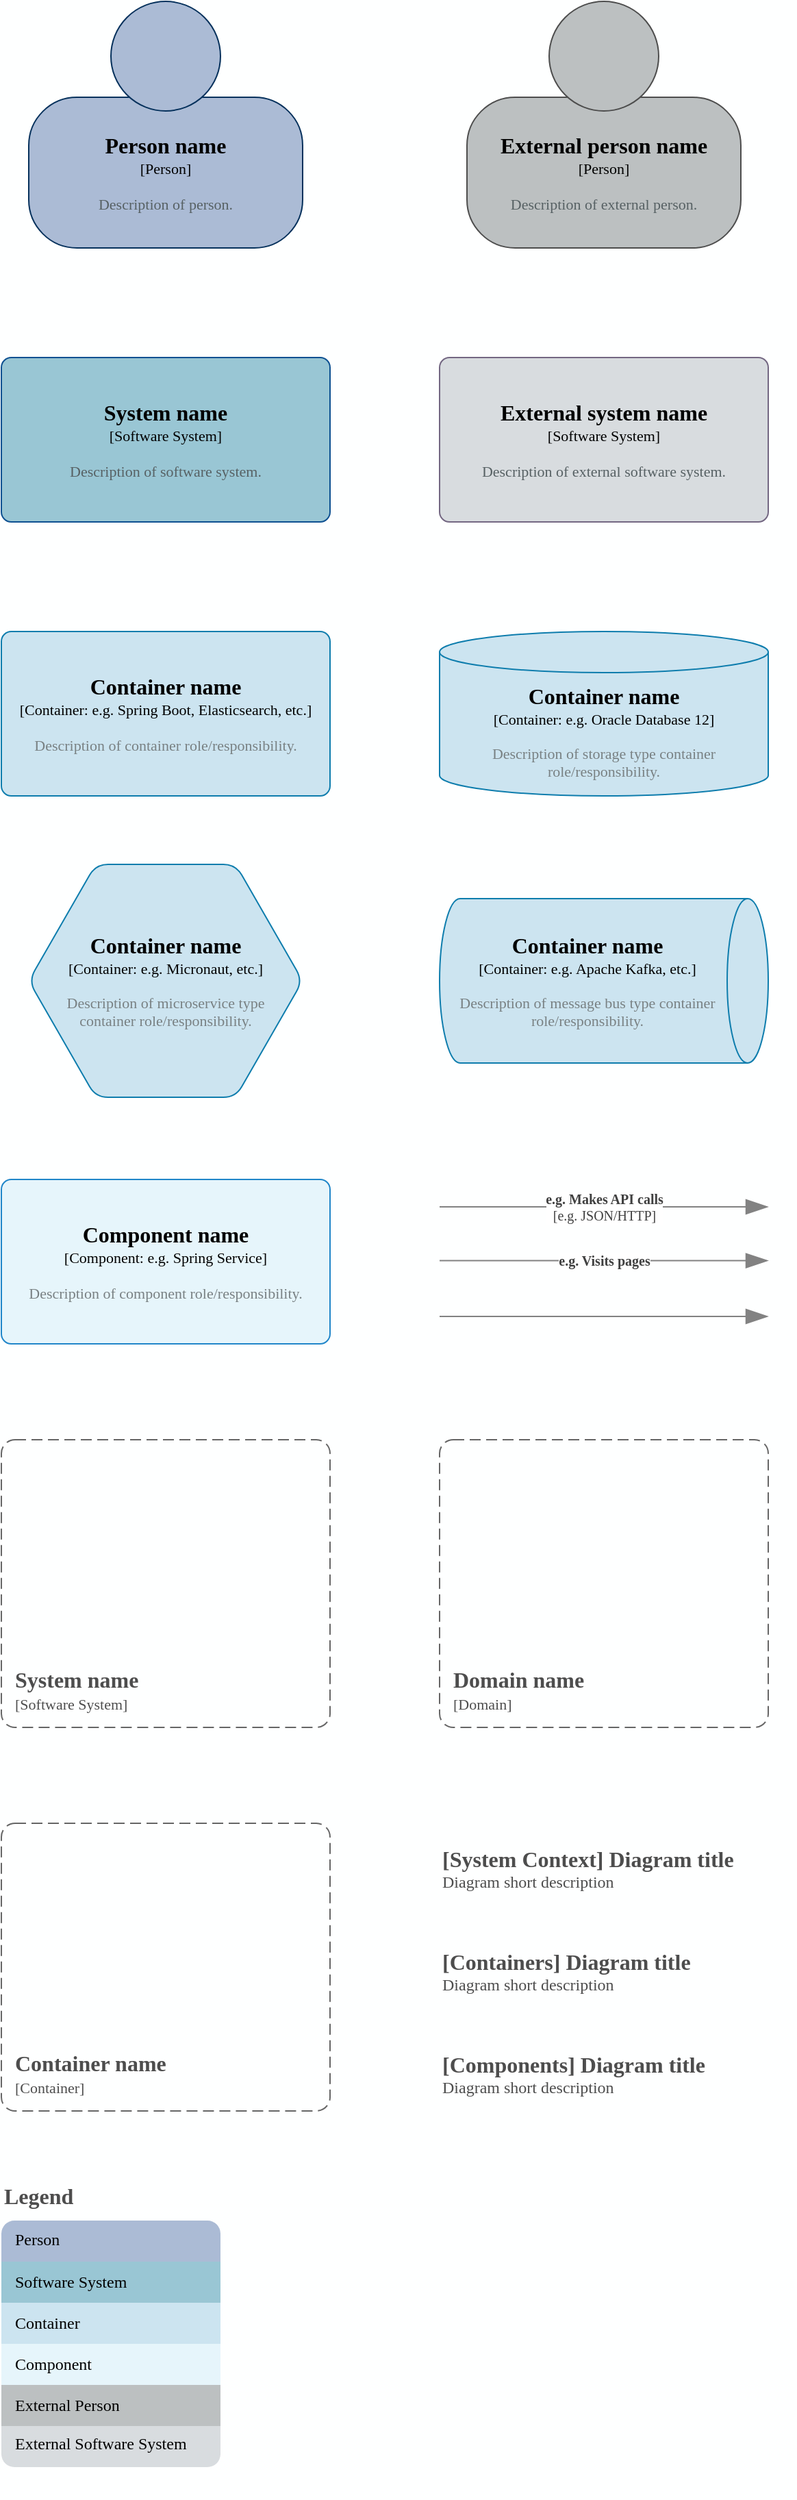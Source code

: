 <mxfile version="14.6.13" type="device"><diagram id="73ydTx5nSYnFFA78_Uml" name="Seite-1"><mxGraphModel dx="1089" dy="969" grid="1" gridSize="10" guides="1" tooltips="1" connect="1" arrows="1" fold="1" page="1" pageScale="1" pageWidth="827" pageHeight="1169" background="#FEFFFF" math="0" shadow="0"><root><mxCell id="0"/><mxCell id="1" parent="0"/><object label="&lt;font style=&quot;font-size: 16px&quot;&gt;&lt;b&gt;%A_NAME%&lt;/b&gt;&lt;/font&gt;&lt;br&gt;&lt;div&gt;&lt;font style=&quot;font-size: 11px&quot;&gt;[Person]&lt;/font&gt;&lt;/div&gt;&lt;div style=&quot;font-size: 10px&quot;&gt;&lt;br&gt;&lt;/div&gt;&lt;div style=&quot;font-size: 11px&quot;&gt;&lt;font color=&quot;#576164&quot;&gt;%B_DESCRIPTION%&lt;/font&gt;&lt;/div&gt;" A_NAME="Person name" B_DESCRIPTION="Description of person." placeholders="1" id="W_x0jjGZSHJFSTTqYkmq-1"><mxCell style="shape=stencil(tZTRUsMgEEW/hsdmCNimr06s/4Fka3aSQAZwWv16STYZRaXjaDuTl3sXTu6SJUzWvlUjMMGNGoDJBybEoDRCJ3fbjb7bjOC8NdGNS1qql3tO+kRa8EUrP4IOZB7xDA3ZPjjbwQmbsADQtOAwTFV5YPw+rpkeWWtrTCSgNT6pfKpHmEIT9/IzwXixpde8LppUzI0DBHBLZnKZePw9OMUW1bXA5a3AvBDpWZTXI98MXP2DLOvo5IZG1k9Kd8/OvpjmxzxzxU0Tm/nmVWbO13tQrnPvtMe35fZIcfkUjtj3dCNyDWVix63WwYV+oO9x9PDRze7LCCfd7NNmVvn32N/SzS79XmbjHQ==);whiteSpace=wrap;html=1;rounded=1;fontColor=#000000;arcSize=30;allowArrows=0;rotatable=0;spacingTop=70;aspect=fixed;editable=1;metaEdit=1;resizable=0;strokeColor=#06315C;fillColor=#ABBBD5;recursiveResize=0;expand=0;fontFamily=Calibri;" parent="1" vertex="1"><mxGeometry x="20" y="20" width="200" height="180" as="geometry"/></mxCell></object><object label="&lt;font style=&quot;font-size: 16px&quot;&gt;&lt;b&gt;%A_NAME%&lt;/b&gt;&lt;/font&gt;&lt;br&gt;&lt;div&gt;&lt;font style=&quot;font-size: 11px&quot;&gt;[Person]&lt;/font&gt;&lt;/div&gt;&lt;div style=&quot;font-size: 10px&quot;&gt;&lt;br&gt;&lt;/div&gt;&lt;div style=&quot;font-size: 11px&quot;&gt;&lt;font color=&quot;#576164&quot;&gt;%B_DESCRIPTION%&lt;/font&gt;&lt;/div&gt;" A_NAME="External person name" B_DESCRIPTION="Description of external person." placeholders="1" id="W_x0jjGZSHJFSTTqYkmq-2"><mxCell style="shape=stencil(tZTRUsMgEEW/hsdmCNimr06s/4Fka3aSQAZwWv16STYZRaXjaDuTl3sXTu6SJUzWvlUjMMGNGoDJBybEoDRCJ3fbjb7bjOC8NdGNS1qql3tO+kRa8EUrP4IOZB7xDA3ZPjjbwQmbsADQtOAwTFV5YPw+rpkeWWtrTCSgNT6pfKpHmEIT9/IzwXixpde8LppUzI0DBHBLZnKZePw9OMUW1bXA5a3AvBDpWZTXI98MXP2DLOvo5IZG1k9Kd8/OvpjmxzxzxU0Tm/nmVWbO13tQrnPvtMe35fZIcfkUjtj3dCNyDWVix63WwYV+oO9x9PDRze7LCCfd7NNmVvn32N/SzS79XmbjHQ==);whiteSpace=wrap;html=1;rounded=1;fontColor=#000000;arcSize=30;allowArrows=0;rotatable=0;spacingTop=70;aspect=fixed;editable=1;metaEdit=1;resizable=0;fillColor=#BCC0C1;strokeColor=#4D4D4D;recursiveResize=0;expand=0;fontFamily=Calibri;" parent="1" vertex="1"><mxGeometry x="340" y="20" width="200" height="180" as="geometry"/></mxCell></object><object label="&lt;font style=&quot;font-size: 16px&quot;&gt;&lt;b&gt;%A_NAME%&lt;/b&gt;&lt;/font&gt;&lt;br&gt;&lt;div&gt;&lt;font style=&quot;font-size: 11px&quot;&gt;[Software System]&lt;/font&gt;&lt;/div&gt;&lt;div style=&quot;font-size: 10px&quot;&gt;&lt;br&gt;&lt;/div&gt;&lt;div style=&quot;font-size: 11px&quot;&gt;&lt;font color=&quot;#576164&quot;&gt;%B_DESCRIPTION%&lt;/font&gt;&lt;/div&gt;" placeholders="1" A_NAME="System name" B_DESCRIPTION="Description of software system." id="W_x0jjGZSHJFSTTqYkmq-3"><mxCell style="rounded=1;whiteSpace=wrap;html=1;fontColor=#000000;arcSize=6;metaEdit=1;points=[[0.25,0,0],[0.5,0,0],[0.75,0,0],[1,0.25,0],[1,0.5,0],[1,0.75,0],[0.75,1,0],[0.5,1,0],[0.25,1,0],[0,0.75,0],[0,0.5,0],[0,0.25,0]];resizable=0;editable=1;movableLabel=0;allowArrows=0;rotatable=0;imageWidth=24;fillColor=#99C6D4;strokeColor=#0D5091;expand=0;recursiveResize=0;fontFamily=Calibri;" parent="1" vertex="1"><mxGeometry y="280" width="240" height="120" as="geometry"/></mxCell></object><object label="&lt;font style=&quot;font-size: 16px&quot;&gt;&lt;b&gt;%A_NAME%&lt;/b&gt;&lt;/font&gt;&lt;br&gt;&lt;div&gt;&lt;font style=&quot;font-size: 11px&quot;&gt;[Software System]&lt;/font&gt;&lt;/div&gt;&lt;div style=&quot;font-size: 10px&quot;&gt;&lt;br&gt;&lt;/div&gt;&lt;div style=&quot;font-size: 11px&quot;&gt;&lt;font color=&quot;#576164&quot;&gt;%B_DESCRIPTION%&lt;/font&gt;&lt;/div&gt;" placeholders="1" A_NAME="External system name" B_DESCRIPTION="Description of external software system." id="W_x0jjGZSHJFSTTqYkmq-4"><mxCell style="rounded=1;whiteSpace=wrap;html=1;fontColor=#000000;arcSize=6;metaEdit=1;points=[[0.25,0,0],[0.5,0,0],[0.75,0,0],[1,0.25,0],[1,0.5,0],[1,0.75,0],[0.75,1,0],[0.5,1,0],[0.25,1,0],[0,0.75,0],[0,0.5,0],[0,0.25,0]];resizable=0;editable=1;movableLabel=0;allowArrows=0;rotatable=0;fillColor=#D8DCDF;strokeColor=#736782;recursiveResize=0;expand=0;fontFamily=Calibri;" parent="1" vertex="1"><mxGeometry x="320" y="280" width="240" height="120" as="geometry"/></mxCell></object><object label="&lt;font style=&quot;font-size: 16px&quot;&gt;&lt;b&gt;&lt;font style=&quot;font-size: 16px&quot;&gt;&lt;span&gt;%A_NAME%&lt;/span&gt;&lt;/font&gt;&lt;/b&gt;&lt;/font&gt;&lt;br&gt;&lt;div&gt;&lt;font style=&quot;font-size: 11px&quot;&gt;[Container: %B_TECHNOLOGY%]&lt;/font&gt;&lt;/div&gt;&lt;div style=&quot;font-size: 10px&quot;&gt;&lt;br&gt;&lt;/div&gt;&lt;div style=&quot;font-size: 11px&quot;&gt;&lt;font color=&quot;#798183&quot;&gt;%C_DESCRIPTION%&lt;/font&gt;&lt;/div&gt;" placeholders="1" A_NAME="Container name" C_DESCRIPTION="Description of container role/responsibility." B_TECHNOLOGY="e.g. Spring Boot, Elasticsearch, etc." id="W_x0jjGZSHJFSTTqYkmq-5"><mxCell style="rounded=1;whiteSpace=wrap;html=1;fontColor=#000000;arcSize=6;metaEdit=1;points=[[0.25,0,0],[0.5,0,0],[0.75,0,0],[1,0.25,0],[1,0.5,0],[1,0.75,0],[0.75,1,0],[0.5,1,0],[0.25,1,0],[0,0.75,0],[0,0.5,0],[0,0.25,0]];resizable=0;editable=1;movableLabel=0;allowArrows=0;rotatable=0;autosize=0;fillColor=#CCE4F0;strokeColor=#0E7DAD;expand=0;recursiveResize=0;fontFamily=Calibri;" parent="1" vertex="1"><mxGeometry y="480" width="240" height="120" as="geometry"/></mxCell></object><object label="&lt;font style=&quot;font-size: 16px&quot;&gt;&lt;b&gt;&lt;font style=&quot;font-size: 16px&quot;&gt;&lt;span&gt;%A_NAME%&lt;/span&gt;&lt;/font&gt;&lt;/b&gt;&lt;/font&gt;&lt;br&gt;&lt;div&gt;&lt;font style=&quot;font-size: 11px&quot;&gt;[Container: %B_TECHNOLOGY%]&lt;/font&gt;&lt;/div&gt;&lt;div style=&quot;font-size: 10px&quot;&gt;&lt;br&gt;&lt;/div&gt;&lt;div style=&quot;font-size: 11px&quot;&gt;&lt;font color=&quot;#798183&quot;&gt;%C_DESCRIPTION%&lt;/font&gt;&lt;/div&gt;" A_NAME="Container name" B_TECHNOLOGY="e.g. Oracle Database 12" C_DESCRIPTION="Description of storage type container role/responsibility." placeholders="1" id="W_x0jjGZSHJFSTTqYkmq-6"><mxCell style="shape=cylinder3;whiteSpace=wrap;html=1;boundedLbl=1;backgroundOutline=1;size=15;rounded=1;fontColor=#000000;arcSize=6;autosize=0;metaEdit=1;resizable=0;rotatable=0;allowArrows=0;fillColor=#CCE4F0;strokeColor=#0E7DAD;spacingTop=0;recursiveResize=0;expand=0;fontFamily=Calibri;" parent="1" vertex="1"><mxGeometry x="320" y="480" width="240" height="120" as="geometry"/></mxCell></object><object label="&lt;font style=&quot;font-size: 16px&quot;&gt;&lt;b&gt;&lt;font style=&quot;font-size: 16px&quot;&gt;&lt;span&gt;%A_NAME%&lt;/span&gt;&lt;/font&gt;&lt;/b&gt;&lt;/font&gt;&lt;br&gt;&lt;div&gt;&lt;font style=&quot;font-size: 11px&quot;&gt;[Container: %B_TECHNOLOGY%]&lt;/font&gt;&lt;/div&gt;&lt;div style=&quot;font-size: 10px&quot;&gt;&lt;br&gt;&lt;/div&gt;&lt;div style=&quot;font-size: 11px&quot;&gt;&lt;font color=&quot;#798183&quot;&gt;%C_DESCRIPTION%&lt;/font&gt;&lt;/div&gt;" placeholders="1" A_NAME="Container name" B_TECHNOLOGY="e.g. Micronaut, etc." C_DESCRIPTION="Description of microservice type container role/responsibility." id="W_x0jjGZSHJFSTTqYkmq-7"><mxCell style="shape=hexagon;perimeter=hexagonPerimeter2;whiteSpace=wrap;html=1;fixedSize=1;fontFamily=Calibri;fontSize=12;fontColor=#000000;strokeColor=#0E7DAD;gradientColor=none;size=48.952;rounded=1;fillColor=#CCE4F0;arcSize=18;allowArrows=0;connectable=1;expand=0;recursiveResize=0;metaEdit=1;editable=1;rotatable=0;spacing=10;resizable=0;" parent="1" vertex="1"><mxGeometry x="20" y="650" width="200" height="170" as="geometry"/></mxCell></object><object label="&lt;font style=&quot;font-size: 16px&quot;&gt;&lt;b&gt;&lt;font style=&quot;font-size: 16px&quot;&gt;&lt;span&gt;%A_NAME%&lt;/span&gt;&lt;/font&gt;&lt;/b&gt;&lt;/font&gt;&lt;br&gt;&lt;div&gt;&lt;font style=&quot;font-size: 11px&quot;&gt;[Container: %B_TECHNOLOGY%]&lt;/font&gt;&lt;/div&gt;&lt;div style=&quot;font-size: 10px&quot;&gt;&lt;br&gt;&lt;/div&gt;&lt;div style=&quot;font-size: 11px&quot;&gt;&lt;font color=&quot;#798183&quot;&gt;%C_DESCRIPTION%&lt;/font&gt;&lt;/div&gt;" A_NAME="Container name" B_TECHNOLOGY="e.g. Apache Kafka, etc." C_DESCRIPTION="Description of message bus type container role/responsibility." placeholders="1" id="W_x0jjGZSHJFSTTqYkmq-8"><mxCell style="shape=cylinder3;whiteSpace=wrap;html=1;boundedLbl=1;backgroundOutline=0;size=15;fontFamily=Calibri;fontSize=12;fontColor=#000000;strokeColor=#0E7DAD;rounded=1;fillColor=#CCE4F0;arcSize=6;rotation=90;textDirection=ltr;verticalAlign=middle;horizontal=0;allowArrows=0;recursiveResize=0;expand=0;resizable=0;rotatable=0;metaEdit=1;" parent="1" vertex="1"><mxGeometry x="380" y="615" width="120" height="240" as="geometry"/></mxCell></object><object label="&lt;div&gt;&lt;b&gt;%A_DESCRIPTION%&lt;/b&gt;&lt;br&gt;&lt;/div&gt;&lt;div&gt;[%B_TECHNOLOGY%]&lt;/div&gt;" placeholders="1" A_DESCRIPTION="e.g. Makes API calls" B_TECHNOLOGY="e.g. JSON/HTTP" id="W_x0jjGZSHJFSTTqYkmq-10"><mxCell style="endArrow=blockThin;html=1;fontSize=10;fontColor=#404040;strokeWidth=1;endFill=1;strokeColor=#828282;elbow=vertical;metaEdit=1;endSize=14;startSize=14;jumpStyle=arc;jumpSize=16;fontFamily=Calibri;" parent="1" edge="1"><mxGeometry width="50" height="50" relative="1" as="geometry"><mxPoint x="320" y="900" as="sourcePoint"/><mxPoint x="560" y="900" as="targetPoint"/></mxGeometry></mxCell></object><object label="&lt;div&gt;&lt;b&gt;%A_DESCRIPTION%&lt;/b&gt;&lt;br&gt;&lt;/div&gt;" placeholders="1" A_DESCRIPTION="e.g. Visits pages" id="W_x0jjGZSHJFSTTqYkmq-11"><mxCell style="endArrow=blockThin;html=1;fontSize=10;fontColor=#404040;strokeWidth=1;endFill=1;strokeColor=#828282;elbow=vertical;metaEdit=1;backgroundOutline=0;editable=1;endSize=14;startSize=14;jumpStyle=arc;jumpSize=16;fontFamily=Calibri;" parent="1" edge="1"><mxGeometry width="50" height="50" relative="1" as="geometry"><mxPoint x="320" y="939.29" as="sourcePoint"/><mxPoint x="560" y="939.29" as="targetPoint"/></mxGeometry></mxCell></object><mxCell id="W_x0jjGZSHJFSTTqYkmq-12" value="" style="endArrow=blockThin;html=1;fontSize=10;fontColor=#404040;strokeColor=#828282;strokeWidth=1;endFill=1;endSize=14;startSize=14;jumpStyle=arc;jumpSize=16;fontFamily=Calibri;" parent="1" edge="1"><mxGeometry width="50" height="50" relative="1" as="geometry"><mxPoint x="320" y="980" as="sourcePoint"/><mxPoint x="560" y="980" as="targetPoint"/></mxGeometry></mxCell><object label="&lt;div style=&quot;font-size: 16px&quot; align=&quot;left&quot;&gt;&lt;font style=&quot;font-size: 16px&quot; color=&quot;#4D4D4D&quot;&gt;&lt;b&gt;%A_NAME%&lt;br&gt;&lt;/b&gt;&lt;/font&gt;&lt;/div&gt;&lt;div align=&quot;left&quot;&gt;&lt;font style=&quot;font-size: 11px&quot; color=&quot;#4D4D4D&quot;&gt;[Software System]&lt;/font&gt;&lt;/div&gt;" placeholders="1" A_NAME="System name" id="W_x0jjGZSHJFSTTqYkmq-13"><mxCell style="rounded=1;whiteSpace=wrap;html=1;dashed=1;arcSize=20;fillColor=none;strokeColor=#666666;fontColor=#333333;labelBackgroundColor=none;align=left;verticalAlign=bottom;labelBorderColor=none;spacingTop=0;spacing=10;dashPattern=8 4;metaEdit=1;rotatable=0;perimeter=rectanglePerimeter;noLabel=0;labelPadding=0;allowArrows=0;connectable=0;expand=0;recursiveResize=0;editable=1;pointerEvents=0;absoluteArcSize=1;fontFamily=Calibri;" parent="1" vertex="1"><mxGeometry y="1070" width="240" height="210" as="geometry"/></mxCell></object><object label="&lt;div style=&quot;font-size: 16px&quot; align=&quot;left&quot;&gt;&lt;font style=&quot;font-size: 16px&quot; color=&quot;#4D4D4D&quot;&gt;&lt;b&gt;%A_NAME%&lt;br&gt;&lt;/b&gt;&lt;/font&gt;&lt;/div&gt;&lt;div align=&quot;left&quot;&gt;&lt;font style=&quot;font-size: 11px&quot; color=&quot;#4D4D4D&quot;&gt;[Container]&lt;/font&gt;&lt;/div&gt;" placeholders="1" A_NAME="Container name" id="W_x0jjGZSHJFSTTqYkmq-14"><mxCell style="rounded=1;whiteSpace=wrap;html=1;dashed=1;arcSize=20;fillColor=none;strokeColor=#666666;fontColor=#333333;labelBackgroundColor=none;align=left;verticalAlign=bottom;labelBorderColor=none;spacingTop=0;spacing=10;dashPattern=8 4;metaEdit=1;rotatable=0;perimeter=rectanglePerimeter;noLabel=0;labelPadding=0;allowArrows=0;connectable=0;expand=0;recursiveResize=0;editable=1;pointerEvents=0;absoluteArcSize=1;fontFamily=Calibri;" parent="1" vertex="1"><mxGeometry y="1350" width="240" height="210" as="geometry"/></mxCell></object><object label="&lt;div&gt;&lt;font color=&quot;#4D4D4D&quot;&gt;&lt;b style=&quot;font-size: 16px&quot;&gt;&lt;font style=&quot;font-size: 16px&quot;&gt;[System Context] %A_C1_DIAGRAM_NAME%&lt;br&gt;&lt;/font&gt;&lt;/b&gt;&lt;/font&gt;&lt;/div&gt;&lt;div&gt;&lt;font style=&quot;font-size: 12px&quot; color=&quot;#4D4D4D&quot;&gt;%B_C1_DIAGRAM_DESCRIPTION%&lt;br&gt;&lt;/font&gt;&lt;/div&gt;" A_C1_DIAGRAM_NAME="Diagram title" B_C1_DIAGRAM_DESCRIPTION="Diagram short description" placeholders="1" id="W_x0jjGZSHJFSTTqYkmq-15"><mxCell style="text;html=1;strokeColor=none;fillColor=none;align=left;verticalAlign=top;whiteSpace=wrap;rounded=0;metaEdit=1;allowArrows=0;resizable=1;rotatable=0;connectable=0;recursiveResize=0;expand=0;pointerEvents=0;fontFamily=Calibri;" parent="1" vertex="1"><mxGeometry x="320" y="1360" width="260" height="40" as="geometry"/></mxCell></object><object label="&lt;div style=&quot;font-size: 16px&quot;&gt;&lt;font style=&quot;font-size: 16px&quot; color=&quot;#4D4D4D&quot;&gt;&lt;b&gt;&lt;font style=&quot;font-size: 16px&quot;&gt;[Containers] %A_C2_DIAGRAM_NAME%&lt;br&gt;&lt;/font&gt;&lt;/b&gt;&lt;/font&gt;&lt;/div&gt;&lt;div&gt;&lt;font style=&quot;font-size: 12px&quot; color=&quot;#4D4D4D&quot;&gt;%B_C2_DIAGRAM_DESCRIPTION%&lt;br&gt;&lt;/font&gt;&lt;/div&gt;" placeholders="1" A_C2_DIAGRAM_NAME="Diagram title" B_C2_DIAGRAM_DESCRIPTION="Diagram short description" id="W_x0jjGZSHJFSTTqYkmq-16"><mxCell style="text;html=1;strokeColor=none;fillColor=none;align=left;verticalAlign=top;whiteSpace=wrap;rounded=0;metaEdit=1;allowArrows=0;resizable=1;rotatable=0;pointerEvents=0;expand=0;recursiveResize=0;connectable=0;fontFamily=Calibri;" parent="1" vertex="1"><mxGeometry x="320" y="1435" width="260" height="40" as="geometry"/></mxCell></object><object label="&lt;div style=&quot;font-size: 16px&quot;&gt;&lt;font style=&quot;font-size: 16px&quot; color=&quot;#4D4D4D&quot;&gt;&lt;b&gt;&lt;font style=&quot;font-size: 16px&quot;&gt;[Components] %A_C3_DIAGRAM_NAME%&lt;br&gt;&lt;/font&gt;&lt;/b&gt;&lt;/font&gt;&lt;/div&gt;&lt;div&gt;&lt;font style=&quot;font-size: 12px&quot; color=&quot;#4D4D4D&quot;&gt;%B_C3_DIAGRAM_DESCRIPTION%&lt;br&gt;&lt;/font&gt;&lt;/div&gt;" placeholders="1" A_C3_DIAGRAM_NAME="Diagram title" B_C3_DIAGRAM_DESCRIPTION="Diagram short description" id="W_x0jjGZSHJFSTTqYkmq-17"><mxCell style="text;html=1;strokeColor=none;fillColor=none;align=left;verticalAlign=top;whiteSpace=wrap;rounded=0;metaEdit=1;allowArrows=0;resizable=1;connectable=0;recursiveResize=0;expand=0;rotatable=0;pointerEvents=0;fontFamily=Calibri;" parent="1" vertex="1"><mxGeometry x="320" y="1510" width="260" height="40" as="geometry"/></mxCell></object><mxCell id="W_x0jjGZSHJFSTTqYkmq-18" value="" style="group;allowArrows=0;recursiveResize=0;dropTarget=0;expand=0;editable=0;resizable=0;rotatable=0;fontFamily=Calibri;" parent="1" vertex="1" connectable="0"><mxGeometry y="1610" width="160" height="210" as="geometry"/></mxCell><mxCell id="W_x0jjGZSHJFSTTqYkmq-19" value="&lt;span style=&quot;font-size: 12px;&quot;&gt;&lt;font style=&quot;font-size: 12px;&quot;&gt;External Software System&lt;br style=&quot;font-size: 12px;&quot;&gt;&lt;/font&gt;&lt;/span&gt;" style="rounded=1;whiteSpace=wrap;html=1;metaEdit=0;editable=0;resizable=0;rotatable=0;allowArrows=0;fontStyle=0;fontSize=12;align=left;spacing=5;strokeColor=none;arcSize=24;spacingBottom=-5;spacingLeft=5;connectable=0;fillColor=#D8DCDF;fontColor=#000000;fontFamily=Calibri;" parent="W_x0jjGZSHJFSTTqYkmq-18" vertex="1"><mxGeometry y="170" width="160" height="40" as="geometry"/></mxCell><mxCell id="W_x0jjGZSHJFSTTqYkmq-20" value="&lt;span style=&quot;font-size: 12px;&quot;&gt;&lt;font style=&quot;font-size: 12px;&quot;&gt;External Person&lt;br style=&quot;font-size: 12px;&quot;&gt;&lt;/font&gt;&lt;/span&gt;" style="rounded=0;whiteSpace=wrap;html=1;metaEdit=0;editable=0;resizable=0;rotatable=0;allowArrows=0;fontStyle=0;fontSize=12;align=left;spacing=5;strokeColor=none;spacingLeft=5;connectable=0;fillColor=#BCC0C1;fontColor=#000000;fontFamily=Calibri;" parent="W_x0jjGZSHJFSTTqYkmq-18" vertex="1"><mxGeometry y="150" width="160" height="30" as="geometry"/></mxCell><mxCell id="W_x0jjGZSHJFSTTqYkmq-21" value="&lt;span style=&quot;font-size: 12px;&quot;&gt;&lt;font style=&quot;font-size: 12px;&quot;&gt;Person&lt;br style=&quot;font-size: 12px;&quot;&gt;&lt;/font&gt;&lt;/span&gt;" style="rounded=1;whiteSpace=wrap;html=1;metaEdit=0;editable=0;resizable=0;rotatable=0;allowArrows=0;fontStyle=0;fontSize=12;align=left;spacing=5;strokeColor=none;absoluteArcSize=0;arcSize=24;verticalAlign=middle;spacingLeft=5;spacingTop=-12;container=0;connectable=0;fillColor=#ABBBD5;fontColor=#000000;fontFamily=Calibri;" parent="W_x0jjGZSHJFSTTqYkmq-18" vertex="1"><mxGeometry y="30" width="160" height="40" as="geometry"/></mxCell><mxCell id="W_x0jjGZSHJFSTTqYkmq-22" value="&lt;span style=&quot;font-size: 12px;&quot;&gt;&lt;font style=&quot;font-size: 12px;&quot;&gt;Software System&lt;/font&gt;&lt;/span&gt;" style="rounded=0;whiteSpace=wrap;html=1;metaEdit=0;editable=0;resizable=0;rotatable=0;allowArrows=0;fontStyle=0;fontSize=12;align=left;spacing=5;strokeColor=none;spacingLeft=5;connectable=0;fillColor=#99C6D4;fontColor=#000000;fontFamily=Calibri;" parent="W_x0jjGZSHJFSTTqYkmq-18" vertex="1"><mxGeometry y="60" width="160" height="30" as="geometry"/></mxCell><mxCell id="W_x0jjGZSHJFSTTqYkmq-23" value="&lt;span style=&quot;font-size: 12px;&quot;&gt;&lt;font style=&quot;font-size: 12px;&quot;&gt;Container&lt;/font&gt;&lt;/span&gt;" style="rounded=0;whiteSpace=wrap;html=1;metaEdit=0;editable=0;resizable=0;rotatable=0;allowArrows=0;fontStyle=0;fontSize=12;align=left;spacing=5;strokeColor=none;spacingLeft=5;connectable=0;fillColor=#CCE4F0;fontColor=#000000;fontFamily=Calibri;" parent="W_x0jjGZSHJFSTTqYkmq-18" vertex="1"><mxGeometry y="90" width="160" height="30" as="geometry"/></mxCell><mxCell id="W_x0jjGZSHJFSTTqYkmq-24" value="&lt;font style=&quot;font-size: 12px;&quot;&gt;Component&lt;/font&gt;" style="rounded=0;whiteSpace=wrap;html=1;metaEdit=0;editable=0;resizable=0;rotatable=0;allowArrows=0;fontStyle=0;fontSize=12;align=left;spacing=5;strokeColor=none;spacingLeft=5;connectable=0;fillColor=#E6F5FB;fontColor=#000000;fontFamily=Calibri;" parent="W_x0jjGZSHJFSTTqYkmq-18" vertex="1"><mxGeometry y="120" width="160" height="30" as="geometry"/></mxCell><mxCell id="W_x0jjGZSHJFSTTqYkmq-25" value="&lt;div style=&quot;font-size: 16px&quot;&gt;&lt;font style=&quot;font-size: 16px&quot;&gt;Legend&lt;/font&gt;&lt;/div&gt;&lt;div style=&quot;font-size: 16px&quot;&gt;&lt;font style=&quot;font-size: 16px&quot;&gt;&lt;br&gt;&lt;/font&gt;&lt;/div&gt;&lt;div style=&quot;font-size: 16px&quot;&gt;&lt;font style=&quot;font-size: 16px&quot;&gt;&lt;br&gt;&lt;/font&gt;&lt;/div&gt;&lt;div style=&quot;font-size: 16px&quot;&gt;&lt;font style=&quot;font-size: 16px&quot;&gt;&lt;br&gt;&lt;/font&gt;&lt;/div&gt;&lt;div style=&quot;font-size: 16px&quot;&gt;&lt;font style=&quot;font-size: 16px&quot;&gt;&lt;br&gt;&lt;/font&gt;&lt;/div&gt;&lt;div style=&quot;font-size: 16px&quot;&gt;&lt;font style=&quot;font-size: 16px&quot;&gt;&lt;br&gt;&lt;/font&gt;&lt;/div&gt;&lt;div style=&quot;font-size: 16px&quot;&gt;&lt;font style=&quot;font-size: 16px&quot;&gt;&lt;br&gt;&lt;/font&gt;&lt;/div&gt;&lt;div style=&quot;font-size: 16px&quot;&gt;&lt;font style=&quot;font-size: 16px&quot;&gt;&lt;br&gt;&lt;/font&gt;&lt;/div&gt;&lt;div style=&quot;font-size: 16px&quot;&gt;&lt;font style=&quot;font-size: 16px&quot;&gt;&lt;br&gt;&lt;/font&gt;&lt;/div&gt;&lt;div style=&quot;font-size: 16px&quot;&gt;&lt;font style=&quot;font-size: 16px&quot;&gt;&lt;br&gt;&lt;/font&gt;&lt;/div&gt;&lt;div style=&quot;font-size: 16px&quot;&gt;&lt;font style=&quot;font-size: 16px&quot;&gt;&lt;br&gt;&lt;/font&gt;&lt;/div&gt;&lt;div style=&quot;font-size: 16px&quot;&gt;&lt;font style=&quot;font-size: 16px&quot;&gt;&lt;br&gt;&lt;/font&gt;&lt;/div&gt;" style="text;html=1;strokeColor=none;fillColor=none;align=left;verticalAlign=top;whiteSpace=wrap;rounded=0;labelBackgroundColor=none;fontSize=14;fontColor=#4D4D4D;fontStyle=1;rotatable=0;editable=0;resizable=0;allowArrows=0;connectable=0;dashed=1;dashPattern=1 4;glass=1;recursiveResize=0;expand=0;spacing=2;spacingTop=-4;movable=0;cloneable=0;deletable=0;fontFamily=Calibri;" parent="W_x0jjGZSHJFSTTqYkmq-18" vertex="1"><mxGeometry width="160" height="210" as="geometry"/></mxCell><object label="&lt;div style=&quot;font-size: 16px&quot; align=&quot;left&quot;&gt;&lt;font style=&quot;font-size: 16px&quot; color=&quot;#4D4D4D&quot;&gt;&lt;b&gt;%A_NAME%&lt;br&gt;&lt;/b&gt;&lt;/font&gt;&lt;/div&gt;&lt;div align=&quot;left&quot;&gt;&lt;font style=&quot;font-size: 11px&quot; color=&quot;#4D4D4D&quot;&gt;[%B_DOMAIN%]&lt;/font&gt;&lt;/div&gt;" placeholders="1" A_NAME="Domain name" B_DOMAIN="Domain" id="W_x0jjGZSHJFSTTqYkmq-26"><mxCell style="rounded=1;whiteSpace=wrap;html=1;dashed=1;arcSize=20;fillColor=none;strokeColor=#666666;fontColor=#333333;labelBackgroundColor=none;align=left;verticalAlign=bottom;labelBorderColor=none;spacingTop=0;spacing=10;dashPattern=8 4;metaEdit=1;rotatable=0;perimeter=rectanglePerimeter;noLabel=0;labelPadding=0;allowArrows=0;connectable=0;expand=0;recursiveResize=0;editable=1;pointerEvents=0;absoluteArcSize=1;fontFamily=Calibri;" parent="1" vertex="1"><mxGeometry x="320" y="1070" width="240" height="210" as="geometry"/></mxCell></object><object label="&lt;font style=&quot;font-size: 16px&quot;&gt;&lt;b&gt;%A_NAME%&lt;/b&gt;&lt;/font&gt;&lt;br&gt;&lt;div&gt;&lt;div&gt;&lt;font style=&quot;font-size: 11px&quot;&gt;[Component: %B_TECHNOLOGY%]&lt;/font&gt;&lt;/div&gt;&lt;/div&gt;&lt;div style=&quot;font-size: 10px&quot;&gt;&lt;br&gt;&lt;/div&gt;&lt;div style=&quot;font-size: 11px&quot;&gt;&lt;font color=&quot;#798183&quot;&gt;%C_DESCRIPTION%&lt;/font&gt;&lt;/div&gt;" placeholders="1" A_NAME="Component name" B_TECHNOLOGY="e.g. Spring Service" C_DESCRIPTION="Description of component role/responsibility." id="5tY23g-VqnBXChWfbV2z-1"><mxCell style="rounded=1;whiteSpace=wrap;html=1;fontColor=#000000;arcSize=6;metaEdit=1;points=[[0.25,0,0],[0.5,0,0],[0.75,0,0],[1,0.25,0],[1,0.5,0],[1,0.75,0],[0.75,1,0],[0.5,1,0],[0.25,1,0],[0,0.75,0],[0,0.5,0],[0,0.25,0]];resizable=0;editable=1;movableLabel=0;allowArrows=0;rotatable=0;strokeColor=#2086C9;fillColor=#E6F5FB;recursiveResize=0;expand=0;fontFamily=Calibri;" vertex="1" parent="1"><mxGeometry y="880" width="240" height="120" as="geometry"/></mxCell></object></root></mxGraphModel></diagram></mxfile>